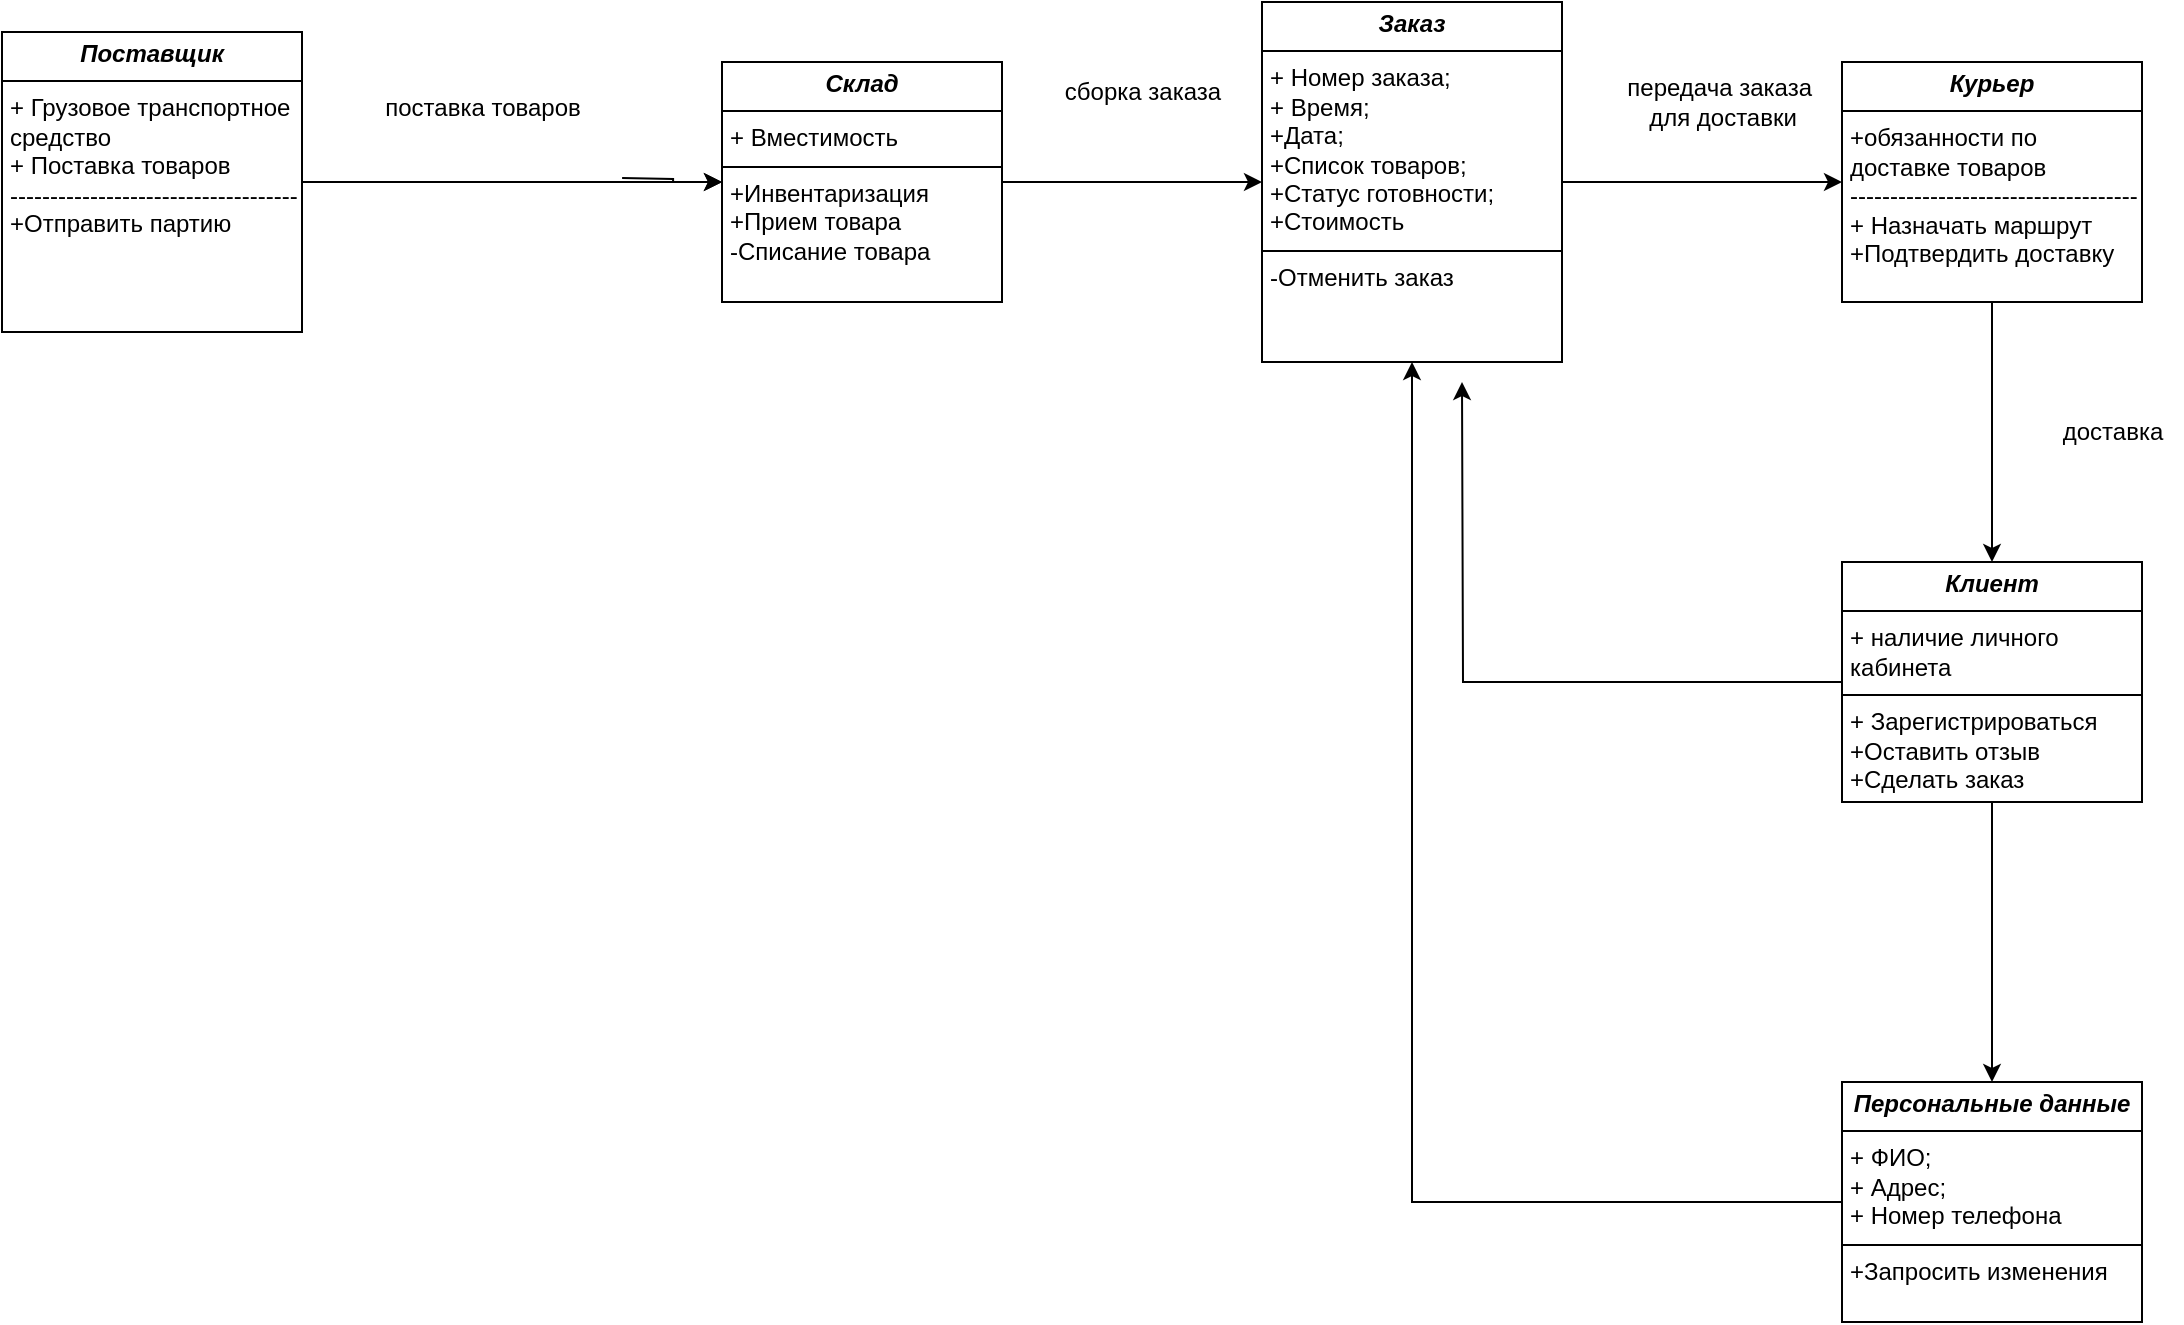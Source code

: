 <mxfile version="28.2.4">
  <diagram name="Страница — 1" id="Ph9x9MbuICAmZXfX_He2">
    <mxGraphModel dx="2484" dy="794" grid="1" gridSize="10" guides="1" tooltips="1" connect="1" arrows="1" fold="1" page="1" pageScale="1" pageWidth="827" pageHeight="1169" math="0" shadow="0">
      <root>
        <mxCell id="0" />
        <mxCell id="1" parent="0" />
        <mxCell id="ZCbYMeikw2p7J4l05pSG-1" style="edgeStyle=orthogonalEdgeStyle;rounded=0;orthogonalLoop=1;jettySize=auto;html=1;exitX=0.5;exitY=1;exitDx=0;exitDy=0;entryX=0.5;entryY=0;entryDx=0;entryDy=0;" edge="1" parent="1" source="ZCbYMeikw2p7J4l05pSG-3" target="ZCbYMeikw2p7J4l05pSG-11">
          <mxGeometry relative="1" as="geometry" />
        </mxCell>
        <mxCell id="ZCbYMeikw2p7J4l05pSG-2" style="edgeStyle=orthogonalEdgeStyle;rounded=0;orthogonalLoop=1;jettySize=auto;html=1;exitX=0;exitY=0.5;exitDx=0;exitDy=0;" edge="1" parent="1" source="ZCbYMeikw2p7J4l05pSG-3">
          <mxGeometry relative="1" as="geometry">
            <mxPoint x="390" y="290" as="targetPoint" />
          </mxGeometry>
        </mxCell>
        <mxCell id="ZCbYMeikw2p7J4l05pSG-3" value="&lt;p style=&quot;margin:0px;margin-top:4px;text-align:center;&quot;&gt;&lt;i&gt;&lt;b&gt;Клиент&lt;/b&gt;&lt;/i&gt;&lt;/p&gt;&lt;hr size=&quot;1&quot; style=&quot;border-style:solid;&quot;&gt;&lt;p style=&quot;margin:0px;margin-left:4px;&quot;&gt;+ наличие личного кабинета&lt;br&gt;&lt;/p&gt;&lt;hr size=&quot;1&quot; style=&quot;border-style:solid;&quot;&gt;&lt;p style=&quot;margin:0px;margin-left:4px;&quot;&gt;+ Зарегистрироваться&lt;/p&gt;&lt;p style=&quot;margin:0px;margin-left:4px;&quot;&gt;+Оставить отзыв&lt;/p&gt;&lt;p style=&quot;margin:0px;margin-left:4px;&quot;&gt;+Сделать заказ&lt;/p&gt;" style="verticalAlign=top;align=left;overflow=fill;html=1;whiteSpace=wrap;labelBackgroundColor=none;" vertex="1" parent="1">
          <mxGeometry x="580" y="380" width="150" height="120" as="geometry" />
        </mxCell>
        <mxCell id="ZCbYMeikw2p7J4l05pSG-4" style="edgeStyle=orthogonalEdgeStyle;rounded=0;orthogonalLoop=1;jettySize=auto;html=1;entryX=0;entryY=0.5;entryDx=0;entryDy=0;labelBackgroundColor=none;fontColor=default;" edge="1" parent="1" target="ZCbYMeikw2p7J4l05pSG-9">
          <mxGeometry relative="1" as="geometry">
            <mxPoint x="-29.947" y="188" as="sourcePoint" />
          </mxGeometry>
        </mxCell>
        <mxCell id="ZCbYMeikw2p7J4l05pSG-5" value="&lt;p style=&quot;margin:0px;margin-top:4px;text-align:center;&quot;&gt;&lt;i&gt;&lt;b&gt;Поставщик&lt;/b&gt;&lt;/i&gt;&lt;/p&gt;&lt;hr size=&quot;1&quot; style=&quot;border-style:solid;&quot;&gt;&lt;p style=&quot;margin:0px;margin-left:4px;&quot;&gt;+ Грузовое транспортное средство&lt;/p&gt;&lt;p style=&quot;margin:0px;margin-left:4px;&quot;&gt;+ Поставка товаров&lt;br&gt;------------------------------------&lt;/p&gt;&lt;p style=&quot;margin:0px;margin-left:4px;&quot;&gt;+Отправить партию&lt;/p&gt;" style="verticalAlign=top;align=left;overflow=fill;html=1;whiteSpace=wrap;labelBackgroundColor=none;" vertex="1" parent="1">
          <mxGeometry x="-340" y="115" width="150" height="150" as="geometry" />
        </mxCell>
        <mxCell id="ZCbYMeikw2p7J4l05pSG-6" style="edgeStyle=orthogonalEdgeStyle;rounded=0;orthogonalLoop=1;jettySize=auto;html=1;exitX=0.5;exitY=1;exitDx=0;exitDy=0;" edge="1" parent="1" source="ZCbYMeikw2p7J4l05pSG-7" target="ZCbYMeikw2p7J4l05pSG-3">
          <mxGeometry relative="1" as="geometry" />
        </mxCell>
        <mxCell id="ZCbYMeikw2p7J4l05pSG-7" value="&lt;p style=&quot;margin:0px;margin-top:4px;text-align:center;&quot;&gt;&lt;i&gt;&lt;b&gt;Курьер&lt;/b&gt;&lt;/i&gt;&lt;/p&gt;&lt;hr size=&quot;1&quot; style=&quot;border-style:solid;&quot;&gt;&lt;p style=&quot;margin:0px;margin-left:4px;&quot;&gt;+обязанности по доставке товаров&lt;br&gt;&lt;/p&gt;&lt;p style=&quot;margin:0px;margin-left:4px;&quot;&gt;------------------------------------&lt;/p&gt;&lt;p style=&quot;margin:0px;margin-left:4px;&quot;&gt;+ Назначать маршрут&lt;/p&gt;&lt;p style=&quot;margin:0px;margin-left:4px;&quot;&gt;+Подтвердить доставку&lt;/p&gt;" style="verticalAlign=top;align=left;overflow=fill;html=1;whiteSpace=wrap;labelBackgroundColor=none;" vertex="1" parent="1">
          <mxGeometry x="580" y="130" width="150" height="120" as="geometry" />
        </mxCell>
        <mxCell id="ZCbYMeikw2p7J4l05pSG-8" style="edgeStyle=orthogonalEdgeStyle;rounded=0;orthogonalLoop=1;jettySize=auto;html=1;entryX=0;entryY=0.5;entryDx=0;entryDy=0;labelBackgroundColor=none;fontColor=default;" edge="1" parent="1" source="ZCbYMeikw2p7J4l05pSG-9" target="ZCbYMeikw2p7J4l05pSG-12">
          <mxGeometry relative="1" as="geometry" />
        </mxCell>
        <mxCell id="ZCbYMeikw2p7J4l05pSG-9" value="&lt;p style=&quot;margin:0px;margin-top:4px;text-align:center;&quot;&gt;&lt;i&gt;&lt;b&gt;Склад&lt;/b&gt;&lt;/i&gt;&lt;/p&gt;&lt;hr size=&quot;1&quot; style=&quot;border-style:solid;&quot;&gt;&lt;p style=&quot;margin:0px;margin-left:4px;&quot;&gt;+ Вместимость&lt;/p&gt;&lt;hr size=&quot;1&quot; style=&quot;border-style:solid;&quot;&gt;&lt;p style=&quot;margin:0px;margin-left:4px;&quot;&gt;+Инвентаризация&lt;/p&gt;&lt;p style=&quot;margin:0px;margin-left:4px;&quot;&gt;+Прием товара&lt;/p&gt;&lt;p style=&quot;margin:0px;margin-left:4px;&quot;&gt;-Списание товара&lt;/p&gt;" style="verticalAlign=top;align=left;overflow=fill;html=1;whiteSpace=wrap;labelBackgroundColor=none;" vertex="1" parent="1">
          <mxGeometry x="20" y="130" width="140" height="120" as="geometry" />
        </mxCell>
        <mxCell id="ZCbYMeikw2p7J4l05pSG-10" style="edgeStyle=orthogonalEdgeStyle;rounded=0;orthogonalLoop=1;jettySize=auto;html=1;exitX=0;exitY=0.5;exitDx=0;exitDy=0;" edge="1" parent="1" source="ZCbYMeikw2p7J4l05pSG-11" target="ZCbYMeikw2p7J4l05pSG-12">
          <mxGeometry relative="1" as="geometry" />
        </mxCell>
        <mxCell id="ZCbYMeikw2p7J4l05pSG-11" value="&lt;p style=&quot;margin:0px;margin-top:4px;text-align:center;&quot;&gt;&lt;i&gt;&lt;b&gt;Персональные данные&lt;/b&gt;&lt;/i&gt;&lt;/p&gt;&lt;hr size=&quot;1&quot; style=&quot;border-style:solid;&quot;&gt;&lt;p style=&quot;margin:0px;margin-left:4px;&quot;&gt;+ ФИО;&lt;/p&gt;&lt;p style=&quot;margin:0px;margin-left:4px;&quot;&gt;+ Адрес;&lt;/p&gt;&lt;p style=&quot;margin:0px;margin-left:4px;&quot;&gt;+ Номер телефона&lt;/p&gt;&lt;hr size=&quot;1&quot; style=&quot;border-style:solid;&quot;&gt;&lt;p style=&quot;margin:0px;margin-left:4px;&quot;&gt;+Запросить изменения&lt;br&gt;&lt;br&gt;&lt;/p&gt;" style="verticalAlign=top;align=left;overflow=fill;html=1;whiteSpace=wrap;labelBackgroundColor=none;" vertex="1" parent="1">
          <mxGeometry x="580" y="640" width="150" height="120" as="geometry" />
        </mxCell>
        <mxCell id="ZCbYMeikw2p7J4l05pSG-12" value="&lt;p style=&quot;margin:0px;margin-top:4px;text-align:center;&quot;&gt;&lt;i&gt;&lt;b&gt;Заказ&lt;/b&gt;&lt;/i&gt;&lt;/p&gt;&lt;hr size=&quot;1&quot; style=&quot;border-style:solid;&quot;&gt;&lt;p style=&quot;margin:0px;margin-left:4px;&quot;&gt;+ Номер заказа;&lt;br&gt;+ Время;&lt;/p&gt;&lt;p style=&quot;margin:0px;margin-left:4px;&quot;&gt;+Дата;&lt;/p&gt;&lt;p style=&quot;margin:0px;margin-left:4px;&quot;&gt;+Список товаров;&lt;/p&gt;&lt;p style=&quot;margin:0px;margin-left:4px;&quot;&gt;+Статус готовности;&lt;/p&gt;&lt;p style=&quot;margin:0px;margin-left:4px;&quot;&gt;+Стоимость&lt;/p&gt;&lt;hr size=&quot;1&quot; style=&quot;border-style:solid;&quot;&gt;&lt;p style=&quot;margin:0px;margin-left:4px;&quot;&gt;-Отменить заказ&lt;/p&gt;&lt;p style=&quot;margin:0px;margin-left:4px;&quot;&gt;&lt;br&gt;&lt;/p&gt;" style="verticalAlign=top;align=left;overflow=fill;html=1;whiteSpace=wrap;labelBackgroundColor=none;" vertex="1" parent="1">
          <mxGeometry x="290" y="100" width="150" height="180" as="geometry" />
        </mxCell>
        <mxCell id="ZCbYMeikw2p7J4l05pSG-13" style="edgeStyle=orthogonalEdgeStyle;rounded=0;orthogonalLoop=1;jettySize=auto;html=1;exitX=1;exitY=0.5;exitDx=0;exitDy=0;entryX=0;entryY=0.5;entryDx=0;entryDy=0;labelBackgroundColor=none;fontColor=default;" edge="1" parent="1" source="ZCbYMeikw2p7J4l05pSG-12" target="ZCbYMeikw2p7J4l05pSG-7">
          <mxGeometry relative="1" as="geometry">
            <mxPoint x="450" y="190" as="targetPoint" />
          </mxGeometry>
        </mxCell>
        <mxCell id="ZCbYMeikw2p7J4l05pSG-14" style="edgeStyle=orthogonalEdgeStyle;rounded=0;orthogonalLoop=1;jettySize=auto;html=1;exitX=0.5;exitY=1;exitDx=0;exitDy=0;labelBackgroundColor=none;fontColor=default;" edge="1" parent="1">
          <mxGeometry relative="1" as="geometry">
            <mxPoint x="20" y="460" as="sourcePoint" />
            <mxPoint x="20" y="460" as="targetPoint" />
          </mxGeometry>
        </mxCell>
        <mxCell id="ZCbYMeikw2p7J4l05pSG-15" value="" style="edgeStyle=orthogonalEdgeStyle;rounded=0;orthogonalLoop=1;jettySize=auto;html=1;entryX=0;entryY=0.5;entryDx=0;entryDy=0;labelBackgroundColor=none;fontColor=default;" edge="1" parent="1" source="ZCbYMeikw2p7J4l05pSG-5" target="ZCbYMeikw2p7J4l05pSG-9">
          <mxGeometry relative="1" as="geometry">
            <mxPoint x="-100" y="190" as="sourcePoint" />
            <mxPoint x="-90" y="173" as="targetPoint" />
          </mxGeometry>
        </mxCell>
        <mxCell id="ZCbYMeikw2p7J4l05pSG-16" value="поставка товаров" style="text;html=1;align=center;verticalAlign=middle;resizable=0;points=[];autosize=1;strokeColor=none;fillColor=none;" vertex="1" parent="1">
          <mxGeometry x="-160" y="138" width="120" height="30" as="geometry" />
        </mxCell>
        <mxCell id="ZCbYMeikw2p7J4l05pSG-17" value="сборка заказа" style="text;html=1;align=center;verticalAlign=middle;resizable=0;points=[];autosize=1;strokeColor=none;fillColor=none;" vertex="1" parent="1">
          <mxGeometry x="180" y="130" width="100" height="30" as="geometry" />
        </mxCell>
        <mxCell id="ZCbYMeikw2p7J4l05pSG-18" value="передача заказа&amp;nbsp;&lt;div&gt;для доставки&lt;/div&gt;" style="text;html=1;align=center;verticalAlign=middle;resizable=0;points=[];autosize=1;strokeColor=none;fillColor=none;" vertex="1" parent="1">
          <mxGeometry x="460" y="130" width="120" height="40" as="geometry" />
        </mxCell>
        <mxCell id="ZCbYMeikw2p7J4l05pSG-19" value="доставка" style="text;html=1;align=center;verticalAlign=middle;resizable=0;points=[];autosize=1;strokeColor=none;fillColor=none;" vertex="1" parent="1">
          <mxGeometry x="680" y="300" width="70" height="30" as="geometry" />
        </mxCell>
      </root>
    </mxGraphModel>
  </diagram>
</mxfile>
